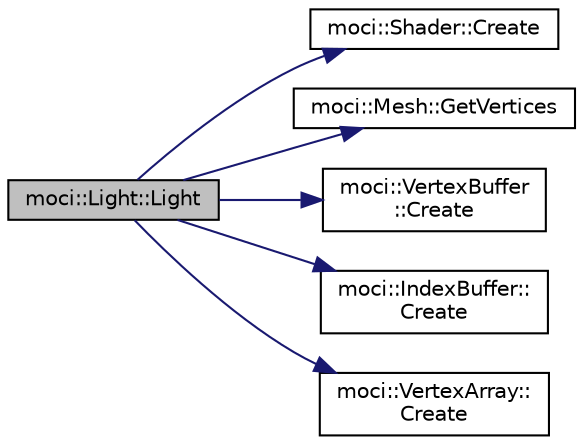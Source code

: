 digraph "moci::Light::Light"
{
 // INTERACTIVE_SVG=YES
  edge [fontname="Helvetica",fontsize="10",labelfontname="Helvetica",labelfontsize="10"];
  node [fontname="Helvetica",fontsize="10",shape=record];
  rankdir="LR";
  Node0 [label="moci::Light::Light",height=0.2,width=0.4,color="black", fillcolor="grey75", style="filled", fontcolor="black"];
  Node0 -> Node1 [color="midnightblue",fontsize="10",style="solid",fontname="Helvetica"];
  Node1 [label="moci::Shader::Create",height=0.2,width=0.4,color="black", fillcolor="white", style="filled",URL="$classmoci_1_1Shader.html#a30f3630e1a899c3e50b3a18cae0c390c"];
  Node0 -> Node2 [color="midnightblue",fontsize="10",style="solid",fontname="Helvetica"];
  Node2 [label="moci::Mesh::GetVertices",height=0.2,width=0.4,color="black", fillcolor="white", style="filled",URL="$classmoci_1_1Mesh.html#a85d2a7409f7d5b21d74a252056708e28"];
  Node0 -> Node3 [color="midnightblue",fontsize="10",style="solid",fontname="Helvetica"];
  Node3 [label="moci::VertexBuffer\l::Create",height=0.2,width=0.4,color="black", fillcolor="white", style="filled",URL="$classmoci_1_1VertexBuffer.html#ae514acff4f398fc1a4a413a934c97d9f"];
  Node0 -> Node4 [color="midnightblue",fontsize="10",style="solid",fontname="Helvetica"];
  Node4 [label="moci::IndexBuffer::\lCreate",height=0.2,width=0.4,color="black", fillcolor="white", style="filled",URL="$classmoci_1_1IndexBuffer.html#a509994ce893c891d1d121a7aa4e6e37d"];
  Node0 -> Node5 [color="midnightblue",fontsize="10",style="solid",fontname="Helvetica"];
  Node5 [label="moci::VertexArray::\lCreate",height=0.2,width=0.4,color="black", fillcolor="white", style="filled",URL="$classmoci_1_1VertexArray.html#a69d5813def4d61637e010aac213b00aa"];
}
